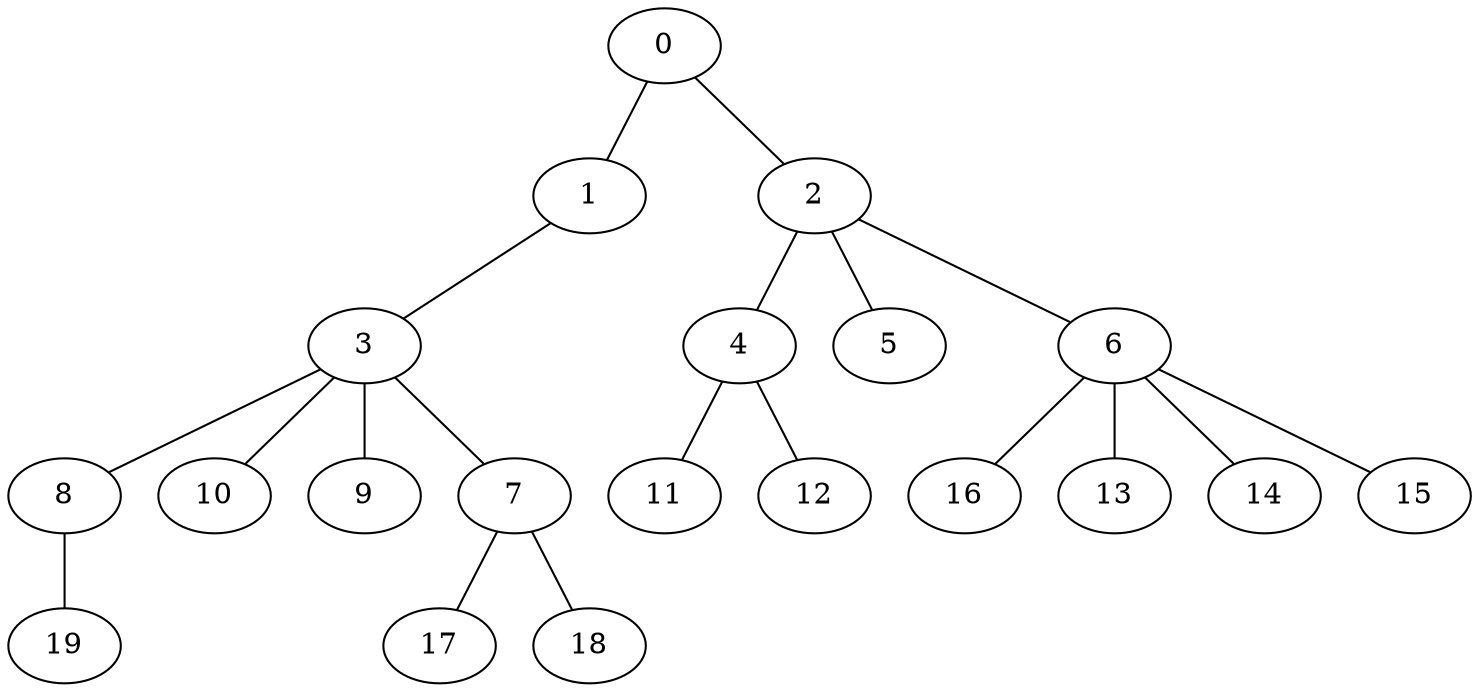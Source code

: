 
graph graphname {
    0 -- 1
0 -- 2
1 -- 3
2 -- 4
2 -- 5
2 -- 6
3 -- 8
3 -- 10
3 -- 9
3 -- 7
4 -- 11
4 -- 12
6 -- 16
6 -- 13
6 -- 14
6 -- 15
7 -- 17
7 -- 18
8 -- 19

}
